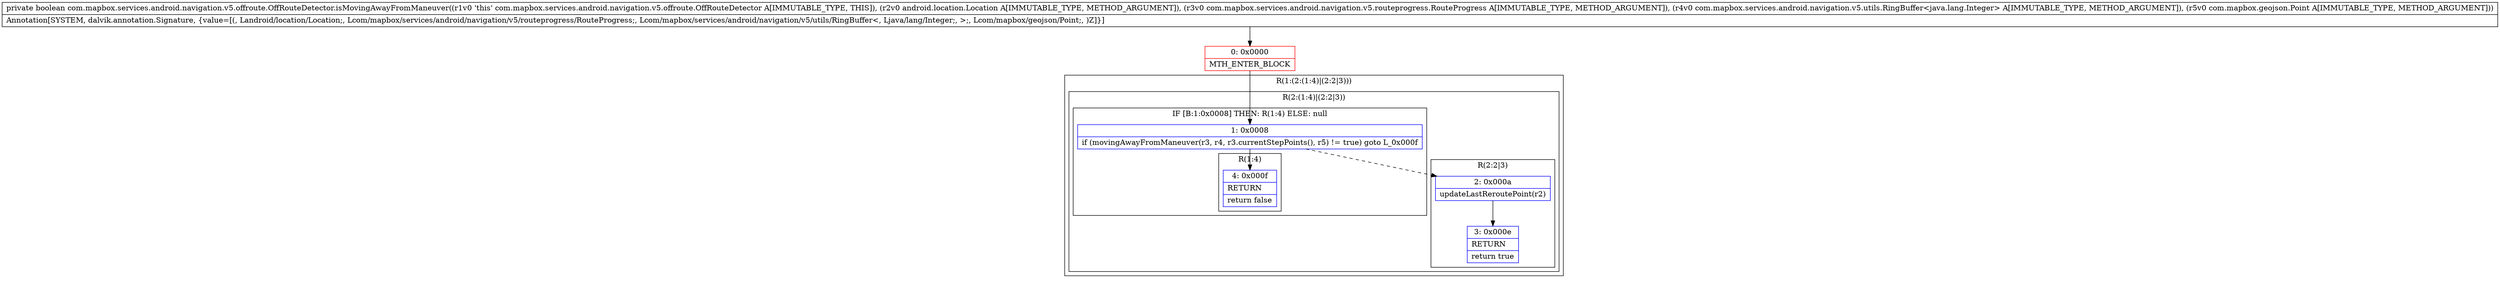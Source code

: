 digraph "CFG forcom.mapbox.services.android.navigation.v5.offroute.OffRouteDetector.isMovingAwayFromManeuver(Landroid\/location\/Location;Lcom\/mapbox\/services\/android\/navigation\/v5\/routeprogress\/RouteProgress;Lcom\/mapbox\/services\/android\/navigation\/v5\/utils\/RingBuffer;Lcom\/mapbox\/geojson\/Point;)Z" {
subgraph cluster_Region_227798241 {
label = "R(1:(2:(1:4)|(2:2|3)))";
node [shape=record,color=blue];
subgraph cluster_Region_551887469 {
label = "R(2:(1:4)|(2:2|3))";
node [shape=record,color=blue];
subgraph cluster_IfRegion_99417091 {
label = "IF [B:1:0x0008] THEN: R(1:4) ELSE: null";
node [shape=record,color=blue];
Node_1 [shape=record,label="{1\:\ 0x0008|if (movingAwayFromManeuver(r3, r4, r3.currentStepPoints(), r5) != true) goto L_0x000f\l}"];
subgraph cluster_Region_622863989 {
label = "R(1:4)";
node [shape=record,color=blue];
Node_4 [shape=record,label="{4\:\ 0x000f|RETURN\l|return false\l}"];
}
}
subgraph cluster_Region_935731924 {
label = "R(2:2|3)";
node [shape=record,color=blue];
Node_2 [shape=record,label="{2\:\ 0x000a|updateLastReroutePoint(r2)\l}"];
Node_3 [shape=record,label="{3\:\ 0x000e|RETURN\l|return true\l}"];
}
}
}
Node_0 [shape=record,color=red,label="{0\:\ 0x0000|MTH_ENTER_BLOCK\l}"];
MethodNode[shape=record,label="{private boolean com.mapbox.services.android.navigation.v5.offroute.OffRouteDetector.isMovingAwayFromManeuver((r1v0 'this' com.mapbox.services.android.navigation.v5.offroute.OffRouteDetector A[IMMUTABLE_TYPE, THIS]), (r2v0 android.location.Location A[IMMUTABLE_TYPE, METHOD_ARGUMENT]), (r3v0 com.mapbox.services.android.navigation.v5.routeprogress.RouteProgress A[IMMUTABLE_TYPE, METHOD_ARGUMENT]), (r4v0 com.mapbox.services.android.navigation.v5.utils.RingBuffer\<java.lang.Integer\> A[IMMUTABLE_TYPE, METHOD_ARGUMENT]), (r5v0 com.mapbox.geojson.Point A[IMMUTABLE_TYPE, METHOD_ARGUMENT]))  | Annotation[SYSTEM, dalvik.annotation.Signature, \{value=[(, Landroid\/location\/Location;, Lcom\/mapbox\/services\/android\/navigation\/v5\/routeprogress\/RouteProgress;, Lcom\/mapbox\/services\/android\/navigation\/v5\/utils\/RingBuffer\<, Ljava\/lang\/Integer;, \>;, Lcom\/mapbox\/geojson\/Point;, )Z]\}]\l}"];
MethodNode -> Node_0;
Node_1 -> Node_2[style=dashed];
Node_1 -> Node_4;
Node_2 -> Node_3;
Node_0 -> Node_1;
}

